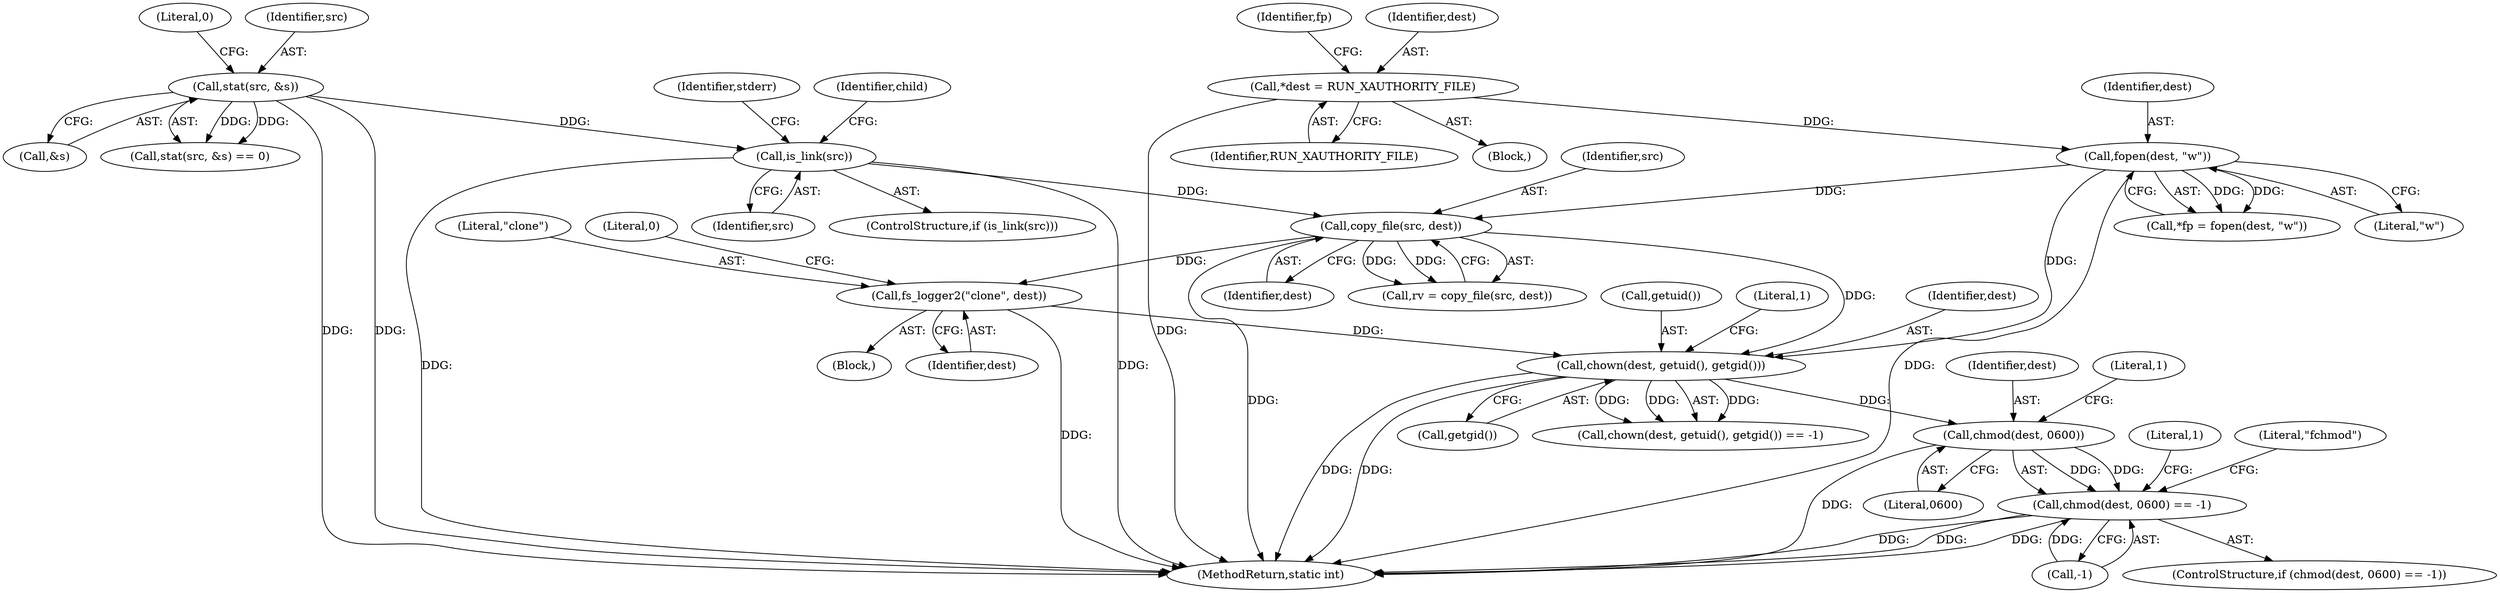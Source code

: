 digraph "0_firejail_903fd8a0789ca3cc3c21d84cd0282481515592ef_3@API" {
"1000211" [label="(Call,chmod(dest, 0600))"];
"1000201" [label="(Call,chown(dest, getuid(), getgid()))"];
"1000180" [label="(Call,copy_file(src, dest))"];
"1000152" [label="(Call,is_link(src))"];
"1000145" [label="(Call,stat(src, &s))"];
"1000113" [label="(Call,fopen(dest, \"w\"))"];
"1000107" [label="(Call,*dest = RUN_XAUTHORITY_FILE)"];
"1000190" [label="(Call,fs_logger2(\"clone\", dest))"];
"1000210" [label="(Call,chmod(dest, 0600) == -1)"];
"1000202" [label="(Identifier,dest)"];
"1000182" [label="(Identifier,dest)"];
"1000212" [label="(Identifier,dest)"];
"1000113" [label="(Call,fopen(dest, \"w\"))"];
"1000162" [label="(Identifier,child)"];
"1000178" [label="(Call,rv = copy_file(src, dest))"];
"1000112" [label="(Identifier,fp)"];
"1000153" [label="(Identifier,src)"];
"1000210" [label="(Call,chmod(dest, 0600) == -1)"];
"1000107" [label="(Call,*dest = RUN_XAUTHORITY_FILE)"];
"1000151" [label="(ControlStructure,if (is_link(src)))"];
"1000147" [label="(Call,&s)"];
"1000194" [label="(Literal,0)"];
"1000214" [label="(Call,-1)"];
"1000189" [label="(Block,)"];
"1000213" [label="(Literal,0600)"];
"1000215" [label="(Literal,1)"];
"1000109" [label="(Identifier,RUN_XAUTHORITY_FILE)"];
"1000191" [label="(Literal,\"clone\")"];
"1000219" [label="(Literal,1)"];
"1000222" [label="(MethodReturn,static int)"];
"1000190" [label="(Call,fs_logger2(\"clone\", dest))"];
"1000203" [label="(Call,getuid())"];
"1000152" [label="(Call,is_link(src))"];
"1000111" [label="(Call,*fp = fopen(dest, \"w\"))"];
"1000115" [label="(Literal,\"w\")"];
"1000211" [label="(Call,chmod(dest, 0600))"];
"1000204" [label="(Call,getgid())"];
"1000149" [label="(Literal,0)"];
"1000145" [label="(Call,stat(src, &s))"];
"1000156" [label="(Identifier,stderr)"];
"1000192" [label="(Identifier,dest)"];
"1000217" [label="(Literal,\"fchmod\")"];
"1000180" [label="(Call,copy_file(src, dest))"];
"1000144" [label="(Call,stat(src, &s) == 0)"];
"1000114" [label="(Identifier,dest)"];
"1000103" [label="(Block,)"];
"1000201" [label="(Call,chown(dest, getuid(), getgid()))"];
"1000200" [label="(Call,chown(dest, getuid(), getgid()) == -1)"];
"1000146" [label="(Identifier,src)"];
"1000108" [label="(Identifier,dest)"];
"1000206" [label="(Literal,1)"];
"1000181" [label="(Identifier,src)"];
"1000209" [label="(ControlStructure,if (chmod(dest, 0600) == -1))"];
"1000211" -> "1000210"  [label="AST: "];
"1000211" -> "1000213"  [label="CFG: "];
"1000212" -> "1000211"  [label="AST: "];
"1000213" -> "1000211"  [label="AST: "];
"1000215" -> "1000211"  [label="CFG: "];
"1000211" -> "1000222"  [label="DDG: "];
"1000211" -> "1000210"  [label="DDG: "];
"1000211" -> "1000210"  [label="DDG: "];
"1000201" -> "1000211"  [label="DDG: "];
"1000201" -> "1000200"  [label="AST: "];
"1000201" -> "1000204"  [label="CFG: "];
"1000202" -> "1000201"  [label="AST: "];
"1000203" -> "1000201"  [label="AST: "];
"1000204" -> "1000201"  [label="AST: "];
"1000206" -> "1000201"  [label="CFG: "];
"1000201" -> "1000222"  [label="DDG: "];
"1000201" -> "1000222"  [label="DDG: "];
"1000201" -> "1000200"  [label="DDG: "];
"1000201" -> "1000200"  [label="DDG: "];
"1000201" -> "1000200"  [label="DDG: "];
"1000180" -> "1000201"  [label="DDG: "];
"1000113" -> "1000201"  [label="DDG: "];
"1000190" -> "1000201"  [label="DDG: "];
"1000180" -> "1000178"  [label="AST: "];
"1000180" -> "1000182"  [label="CFG: "];
"1000181" -> "1000180"  [label="AST: "];
"1000182" -> "1000180"  [label="AST: "];
"1000178" -> "1000180"  [label="CFG: "];
"1000180" -> "1000222"  [label="DDG: "];
"1000180" -> "1000178"  [label="DDG: "];
"1000180" -> "1000178"  [label="DDG: "];
"1000152" -> "1000180"  [label="DDG: "];
"1000113" -> "1000180"  [label="DDG: "];
"1000180" -> "1000190"  [label="DDG: "];
"1000152" -> "1000151"  [label="AST: "];
"1000152" -> "1000153"  [label="CFG: "];
"1000153" -> "1000152"  [label="AST: "];
"1000156" -> "1000152"  [label="CFG: "];
"1000162" -> "1000152"  [label="CFG: "];
"1000152" -> "1000222"  [label="DDG: "];
"1000152" -> "1000222"  [label="DDG: "];
"1000145" -> "1000152"  [label="DDG: "];
"1000145" -> "1000144"  [label="AST: "];
"1000145" -> "1000147"  [label="CFG: "];
"1000146" -> "1000145"  [label="AST: "];
"1000147" -> "1000145"  [label="AST: "];
"1000149" -> "1000145"  [label="CFG: "];
"1000145" -> "1000222"  [label="DDG: "];
"1000145" -> "1000222"  [label="DDG: "];
"1000145" -> "1000144"  [label="DDG: "];
"1000145" -> "1000144"  [label="DDG: "];
"1000113" -> "1000111"  [label="AST: "];
"1000113" -> "1000115"  [label="CFG: "];
"1000114" -> "1000113"  [label="AST: "];
"1000115" -> "1000113"  [label="AST: "];
"1000111" -> "1000113"  [label="CFG: "];
"1000113" -> "1000222"  [label="DDG: "];
"1000113" -> "1000111"  [label="DDG: "];
"1000113" -> "1000111"  [label="DDG: "];
"1000107" -> "1000113"  [label="DDG: "];
"1000107" -> "1000103"  [label="AST: "];
"1000107" -> "1000109"  [label="CFG: "];
"1000108" -> "1000107"  [label="AST: "];
"1000109" -> "1000107"  [label="AST: "];
"1000112" -> "1000107"  [label="CFG: "];
"1000107" -> "1000222"  [label="DDG: "];
"1000190" -> "1000189"  [label="AST: "];
"1000190" -> "1000192"  [label="CFG: "];
"1000191" -> "1000190"  [label="AST: "];
"1000192" -> "1000190"  [label="AST: "];
"1000194" -> "1000190"  [label="CFG: "];
"1000190" -> "1000222"  [label="DDG: "];
"1000210" -> "1000209"  [label="AST: "];
"1000210" -> "1000214"  [label="CFG: "];
"1000214" -> "1000210"  [label="AST: "];
"1000217" -> "1000210"  [label="CFG: "];
"1000219" -> "1000210"  [label="CFG: "];
"1000210" -> "1000222"  [label="DDG: "];
"1000210" -> "1000222"  [label="DDG: "];
"1000210" -> "1000222"  [label="DDG: "];
"1000214" -> "1000210"  [label="DDG: "];
}
